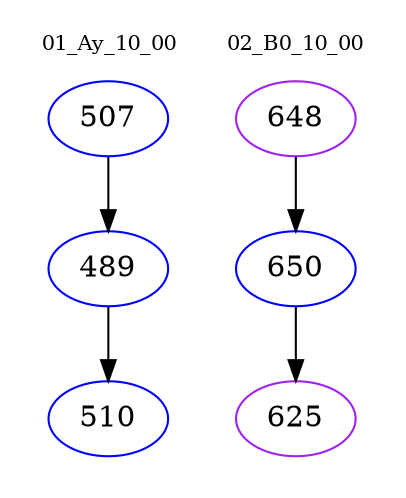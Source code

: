 digraph{
subgraph cluster_0 {
color = white
label = "01_Ay_10_00";
fontsize=10;
T0_507 [label="507", color="blue"]
T0_507 -> T0_489 [color="black"]
T0_489 [label="489", color="blue"]
T0_489 -> T0_510 [color="black"]
T0_510 [label="510", color="blue"]
}
subgraph cluster_1 {
color = white
label = "02_B0_10_00";
fontsize=10;
T1_648 [label="648", color="purple"]
T1_648 -> T1_650 [color="black"]
T1_650 [label="650", color="blue"]
T1_650 -> T1_625 [color="black"]
T1_625 [label="625", color="purple"]
}
}
